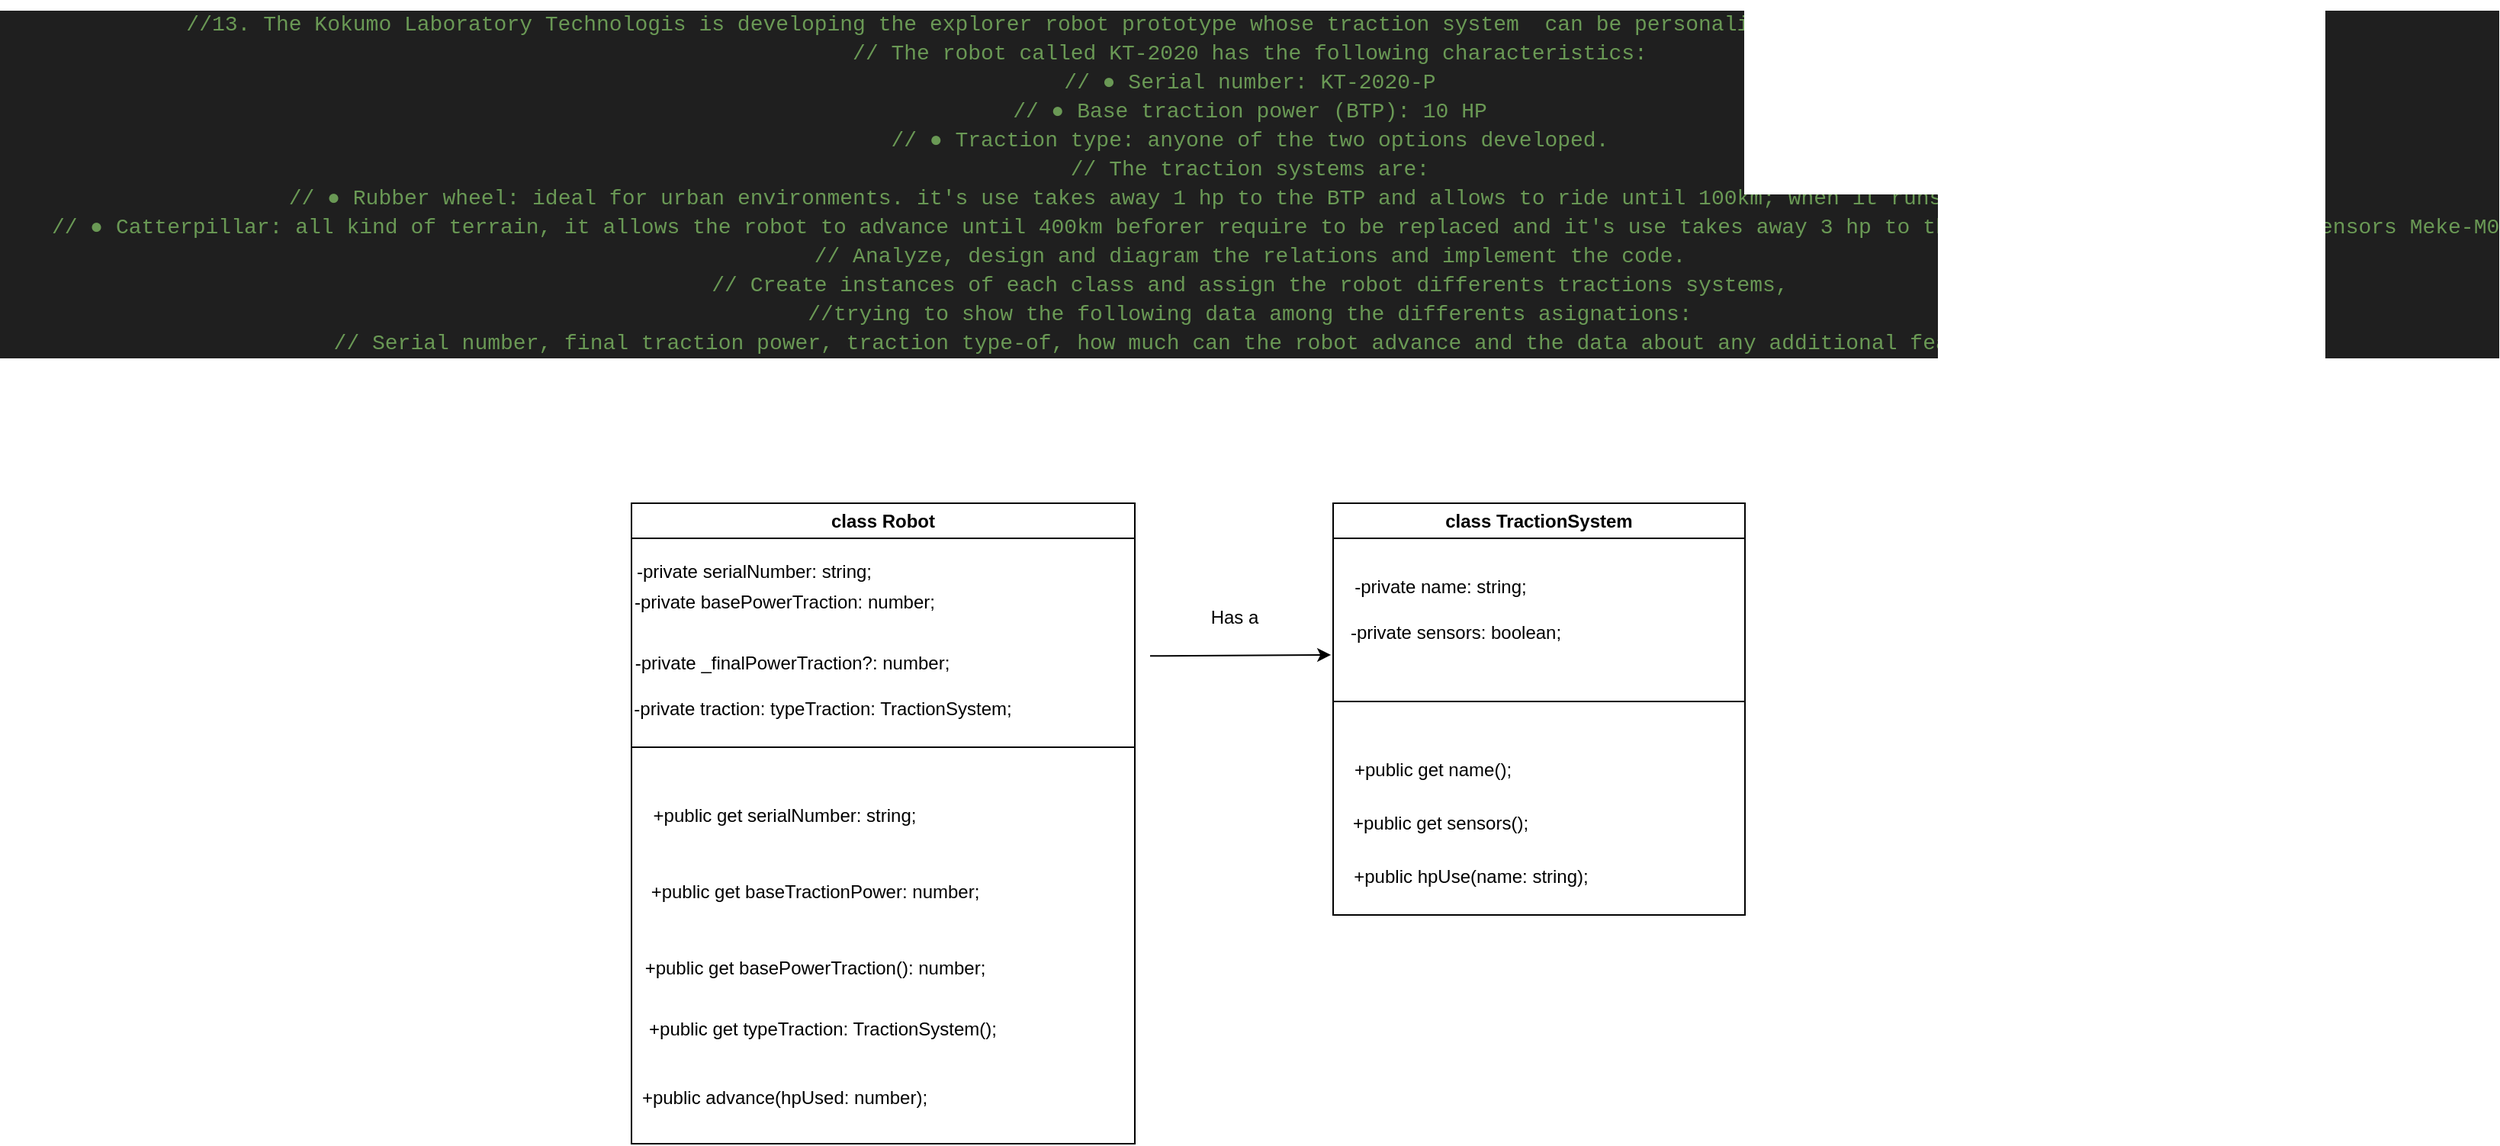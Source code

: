 <mxfile>
    <diagram id="eHcvX8x1Sncu39slZ1ae" name="Page-1">
        <mxGraphModel dx="2068" dy="1804" grid="1" gridSize="10" guides="1" tooltips="1" connect="1" arrows="1" fold="1" page="1" pageScale="1" pageWidth="850" pageHeight="1100" math="0" shadow="0">
            <root>
                <mxCell id="0"/>
                <mxCell id="1" parent="0"/>
                <mxCell id="2" value="&lt;div style=&quot;color: rgb(204, 204, 204); background-color: rgb(31, 31, 31); font-family: Consolas, &amp;quot;Courier New&amp;quot;, monospace; font-size: 14px; line-height: 19px; white-space-collapse: preserve;&quot;&gt;&lt;div style=&quot;color: rgb(204, 204, 204); line-height: 19px;&quot;&gt;&lt;div&gt;&lt;span style=&quot;color: #6a9955;&quot;&gt;//13. The Kokumo Laboratory Technologis is developing the explorer robot prototype whose traction system &amp;nbsp;can be personalized so that it adapts better to the terrain.&lt;/span&gt;&lt;/div&gt;&lt;div&gt;&lt;span style=&quot;color: #6a9955;&quot;&gt;// The robot called KT-2020 has the following characteristics:&lt;/span&gt;&lt;/div&gt;&lt;div&gt;&lt;span style=&quot;color: #6a9955;&quot;&gt;// ● Serial number: KT-2020-P&lt;/span&gt;&lt;/div&gt;&lt;div&gt;&lt;span style=&quot;color: #6a9955;&quot;&gt;// ● Base traction power (BTP): 10 HP&lt;/span&gt;&lt;/div&gt;&lt;div&gt;&lt;span style=&quot;color: #6a9955;&quot;&gt;// ● Traction type: anyone of the two options developed.&lt;/span&gt;&lt;/div&gt;&lt;div&gt;&lt;span style=&quot;color: #6a9955;&quot;&gt;// The traction systems are:&lt;/span&gt;&lt;/div&gt;&lt;div&gt;&lt;span style=&quot;color: #cccccc;&quot;&gt;&amp;nbsp; &amp;nbsp; &lt;/span&gt;&lt;span style=&quot;color: #6a9955;&quot;&gt;// ● Rubber wheel: ideal for urban environments. it&#39;s use takes away 1 hp to the BTP and allows to ride until 100km; when it runs out, it must be replaced&lt;/span&gt;&lt;/div&gt;&lt;div&gt;&lt;span style=&quot;color: #cccccc;&quot;&gt;&amp;nbsp; &amp;nbsp; &lt;/span&gt;&lt;span style=&quot;color: #6a9955;&quot;&gt;// ● Catterpillar: all kind of terrain, it allows the robot to advance until 400km beforer require to be replaced and it&#39;s use takes away 3 hp to the BTP. It&#39;s has temperature sensors Meke-M0&lt;/span&gt;&lt;/div&gt;&lt;div&gt;&lt;span style=&quot;color: #6a9955;&quot;&gt;// Analyze, design and diagram the relations and implement the code.&lt;/span&gt;&lt;/div&gt;&lt;div&gt;&lt;span style=&quot;color: #6a9955;&quot;&gt;// Create instances of each class and assign the robot differents tractions systems,&lt;/span&gt;&lt;/div&gt;&lt;div&gt;&lt;span style=&quot;color: #6a9955;&quot;&gt;//trying to show the following data among the differents asignations:&lt;/span&gt;&lt;/div&gt;&lt;div&gt;&lt;span style=&quot;color: #6a9955;&quot;&gt;// Serial number, final traction power, traction type-of, how much can the robot advance and the data about any additional feature that it has.&lt;/span&gt;&lt;/div&gt;&lt;/div&gt;&lt;/div&gt;" style="text;html=1;align=center;verticalAlign=middle;resizable=0;points=[];autosize=1;strokeColor=none;fillColor=none;" vertex="1" parent="1">
                    <mxGeometry x="-505" y="-170" width="1520" height="240" as="geometry"/>
                </mxCell>
                <mxCell id="4" value="class Robot" style="swimlane;whiteSpace=wrap;html=1;" vertex="1" parent="1">
                    <mxGeometry x="-150" y="160" width="330" height="420" as="geometry"/>
                </mxCell>
                <mxCell id="6" value="-private basePower&lt;span style=&quot;color: rgb(0, 0, 0);&quot;&gt;Traction&lt;/span&gt;: number;" style="text;html=1;align=center;verticalAlign=middle;resizable=0;points=[];autosize=1;strokeColor=none;fillColor=none;" vertex="1" parent="4">
                    <mxGeometry x="-10" y="50" width="220" height="30" as="geometry"/>
                </mxCell>
                <mxCell id="5" value="-private serialNumber: string;" style="text;html=1;align=center;verticalAlign=middle;resizable=0;points=[];autosize=1;strokeColor=none;fillColor=none;" vertex="1" parent="4">
                    <mxGeometry x="-10" y="30" width="180" height="30" as="geometry"/>
                </mxCell>
                <mxCell id="7" value="-private traction: typeTraction: TractionSystem;" style="text;html=1;align=center;verticalAlign=middle;resizable=0;points=[];autosize=1;strokeColor=none;fillColor=none;" vertex="1" parent="4">
                    <mxGeometry x="-10" y="120" width="270" height="30" as="geometry"/>
                </mxCell>
                <mxCell id="8" value="+public get serialNumber: string;" style="text;html=1;align=center;verticalAlign=middle;resizable=0;points=[];autosize=1;strokeColor=none;fillColor=none;" vertex="1" parent="4">
                    <mxGeometry y="190" width="200" height="30" as="geometry"/>
                </mxCell>
                <mxCell id="9" value="+public get baseTractionPower: number;" style="text;html=1;align=center;verticalAlign=middle;resizable=0;points=[];autosize=1;strokeColor=none;fillColor=none;" vertex="1" parent="4">
                    <mxGeometry y="240" width="240" height="30" as="geometry"/>
                </mxCell>
                <mxCell id="10" value="+public get basePowerTraction(): number;" style="text;html=1;align=center;verticalAlign=middle;resizable=0;points=[];autosize=1;strokeColor=none;fillColor=none;" vertex="1" parent="4">
                    <mxGeometry x="-5" y="290" width="250" height="30" as="geometry"/>
                </mxCell>
                <mxCell id="12" value="" style="endArrow=none;html=1;" edge="1" parent="4">
                    <mxGeometry width="50" height="50" relative="1" as="geometry">
                        <mxPoint y="160" as="sourcePoint"/>
                        <mxPoint x="330" y="160" as="targetPoint"/>
                    </mxGeometry>
                </mxCell>
                <mxCell id="45" value="+public get typeTraction: TractionSystem();" style="text;html=1;align=center;verticalAlign=middle;resizable=0;points=[];autosize=1;strokeColor=none;fillColor=none;" vertex="1" parent="4">
                    <mxGeometry y="330" width="250" height="30" as="geometry"/>
                </mxCell>
                <mxCell id="46" value="-private _finalPowerTraction?: number;" style="text;html=1;align=center;verticalAlign=middle;resizable=0;points=[];autosize=1;strokeColor=none;fillColor=none;" vertex="1" parent="4">
                    <mxGeometry x="-10" y="90" width="230" height="30" as="geometry"/>
                </mxCell>
                <mxCell id="47" value="+public advance(hpUsed: number);" style="text;html=1;align=center;verticalAlign=middle;resizable=0;points=[];autosize=1;strokeColor=none;fillColor=none;" vertex="1" parent="4">
                    <mxGeometry x="-5" y="375" width="210" height="30" as="geometry"/>
                </mxCell>
                <mxCell id="14" value="class TractionSystem" style="swimlane;whiteSpace=wrap;html=1;" vertex="1" parent="1">
                    <mxGeometry x="310" y="160" width="270" height="270" as="geometry"/>
                </mxCell>
                <mxCell id="15" value="-private name: string;" style="text;html=1;align=center;verticalAlign=middle;resizable=0;points=[];autosize=1;strokeColor=none;fillColor=none;" vertex="1" parent="14">
                    <mxGeometry y="40" width="140" height="30" as="geometry"/>
                </mxCell>
                <mxCell id="16" value="+public hpUse(name: string);" style="text;html=1;align=center;verticalAlign=middle;resizable=0;points=[];autosize=1;strokeColor=none;fillColor=none;" vertex="1" parent="14">
                    <mxGeometry y="230" width="180" height="30" as="geometry"/>
                </mxCell>
                <mxCell id="17" value="-private sensors: boolean;" style="text;html=1;align=center;verticalAlign=middle;resizable=0;points=[];autosize=1;strokeColor=none;fillColor=none;" vertex="1" parent="14">
                    <mxGeometry y="70" width="160" height="30" as="geometry"/>
                </mxCell>
                <mxCell id="18" value="" style="endArrow=none;html=1;" edge="1" parent="14">
                    <mxGeometry width="50" height="50" relative="1" as="geometry">
                        <mxPoint y="130" as="sourcePoint"/>
                        <mxPoint x="270" y="130" as="targetPoint"/>
                    </mxGeometry>
                </mxCell>
                <mxCell id="21" value="+public get name();" style="text;html=1;align=center;verticalAlign=middle;resizable=0;points=[];autosize=1;strokeColor=none;fillColor=none;" vertex="1" parent="14">
                    <mxGeometry y="160" width="130" height="30" as="geometry"/>
                </mxCell>
                <mxCell id="22" value="+public get sensors();" style="text;html=1;align=center;verticalAlign=middle;resizable=0;points=[];autosize=1;strokeColor=none;fillColor=none;" vertex="1" parent="14">
                    <mxGeometry y="195" width="140" height="30" as="geometry"/>
                </mxCell>
                <mxCell id="19" value="" style="endArrow=classic;html=1;entryX=-0.01;entryY=0.644;entryDx=0;entryDy=0;entryPerimeter=0;" edge="1" parent="1">
                    <mxGeometry width="50" height="50" relative="1" as="geometry">
                        <mxPoint x="190" y="260.15" as="sourcePoint"/>
                        <mxPoint x="308.6" y="259.47" as="targetPoint"/>
                    </mxGeometry>
                </mxCell>
                <mxCell id="20" value="Has a" style="text;html=1;align=center;verticalAlign=middle;resizable=0;points=[];autosize=1;strokeColor=none;fillColor=none;" vertex="1" parent="1">
                    <mxGeometry x="220" y="220" width="50" height="30" as="geometry"/>
                </mxCell>
            </root>
        </mxGraphModel>
    </diagram>
</mxfile>